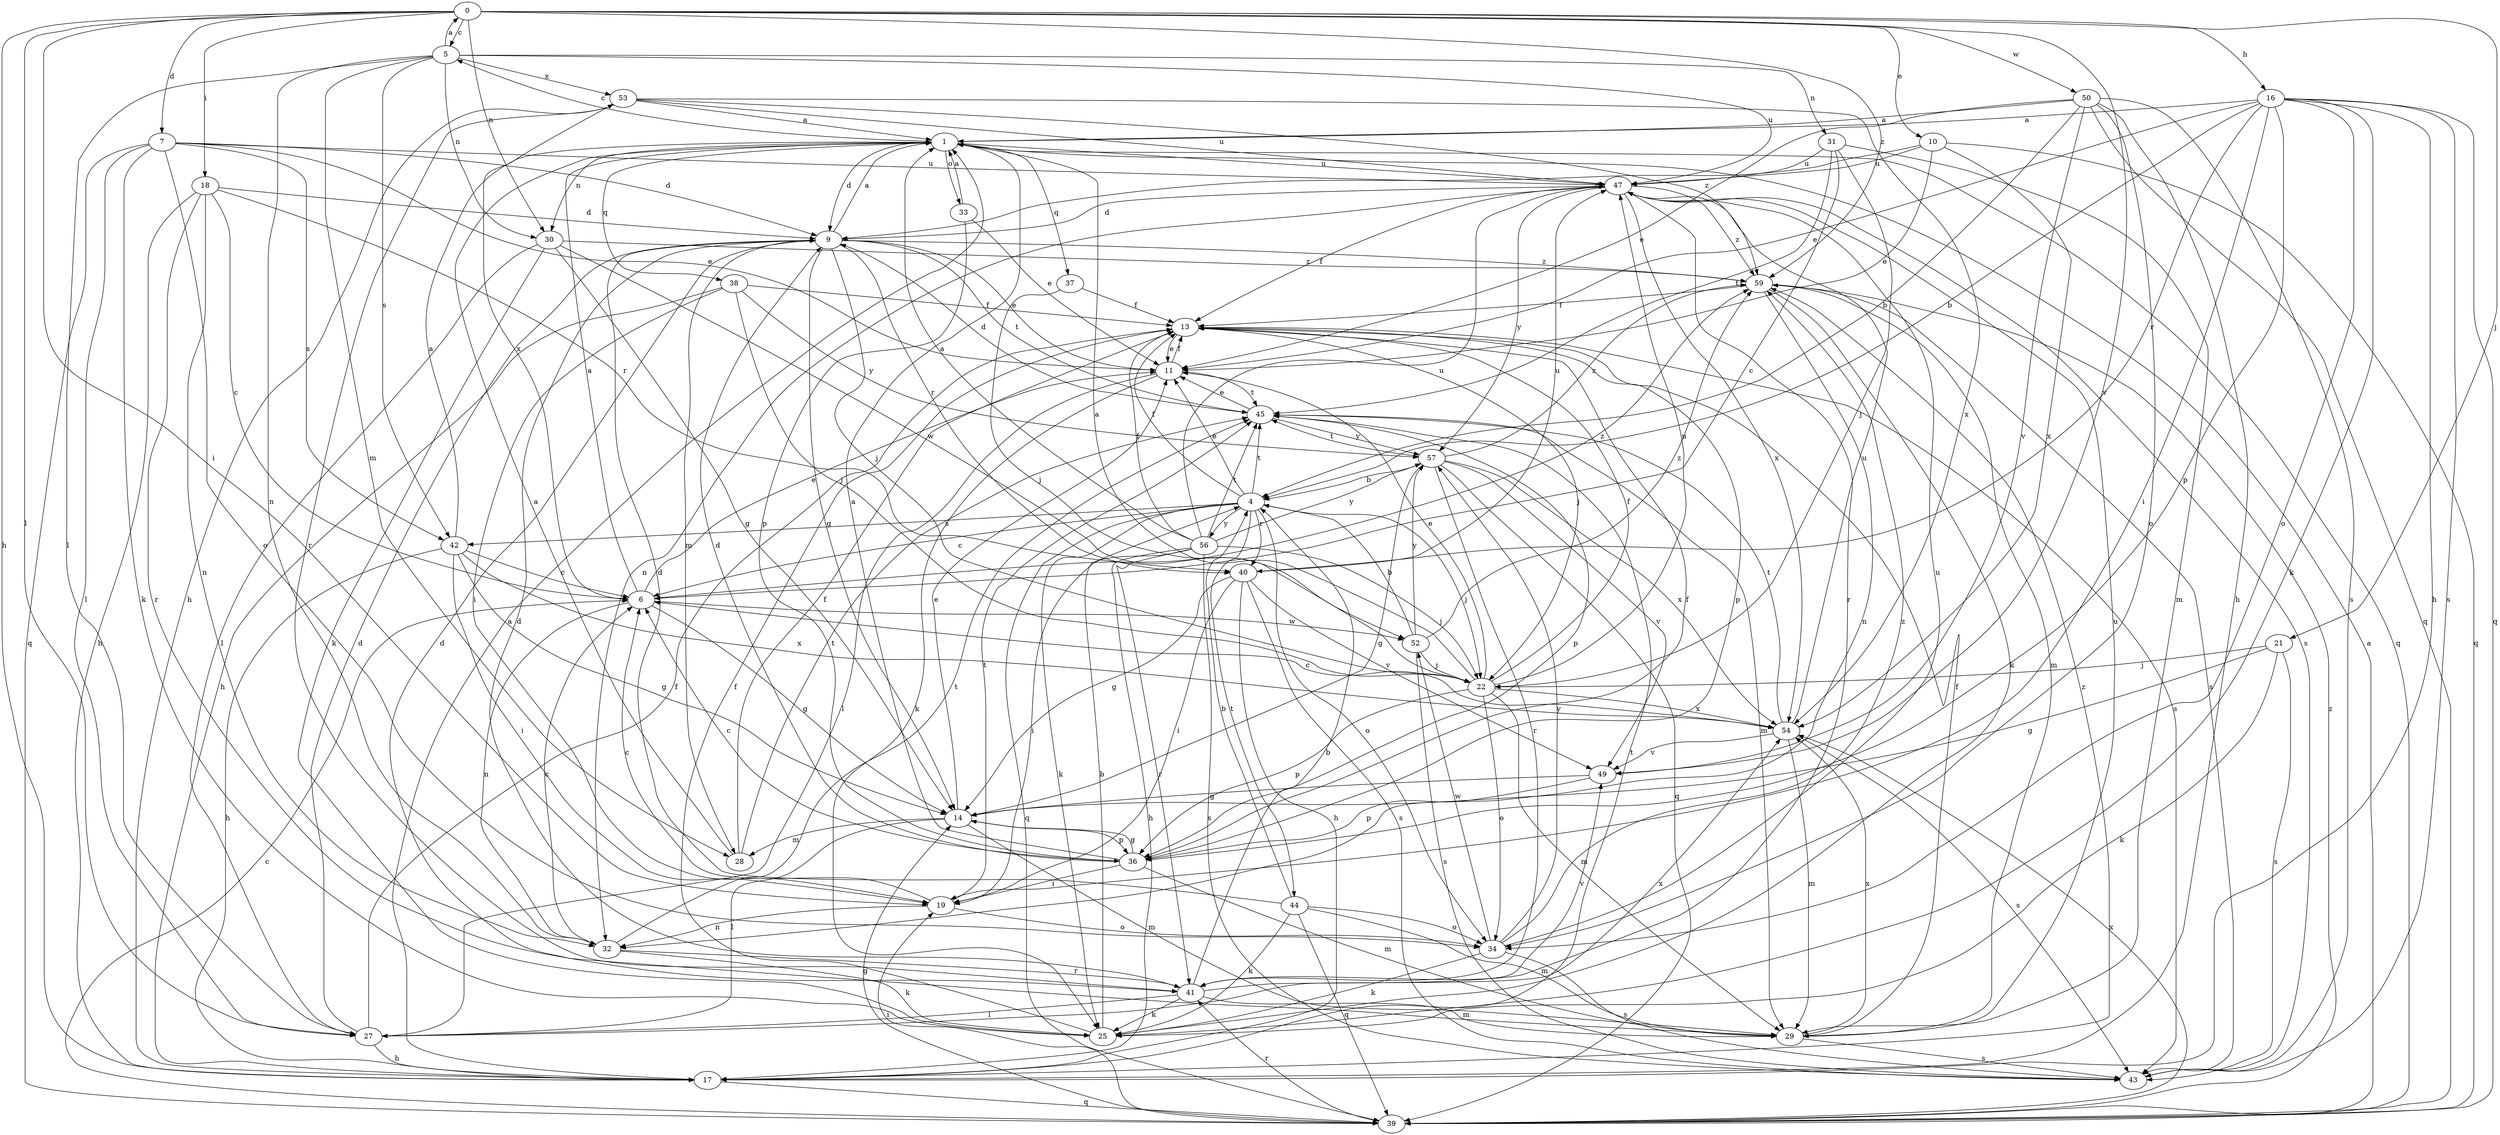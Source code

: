 strict digraph  {
0;
1;
4;
5;
6;
7;
9;
10;
11;
13;
14;
16;
17;
18;
19;
21;
22;
25;
27;
28;
29;
30;
31;
32;
33;
34;
36;
37;
38;
39;
40;
41;
42;
43;
44;
45;
47;
49;
50;
52;
53;
54;
56;
57;
59;
0 -> 5  [label=c];
0 -> 7  [label=d];
0 -> 10  [label=e];
0 -> 16  [label=h];
0 -> 17  [label=h];
0 -> 18  [label=i];
0 -> 19  [label=i];
0 -> 21  [label=j];
0 -> 27  [label=l];
0 -> 30  [label=n];
0 -> 49  [label=v];
0 -> 50  [label=w];
0 -> 59  [label=z];
1 -> 5  [label=c];
1 -> 9  [label=d];
1 -> 30  [label=n];
1 -> 33  [label=o];
1 -> 37  [label=q];
1 -> 38  [label=q];
1 -> 39  [label=q];
1 -> 47  [label=u];
4 -> 6  [label=c];
4 -> 11  [label=e];
4 -> 13  [label=f];
4 -> 22  [label=j];
4 -> 25  [label=k];
4 -> 34  [label=o];
4 -> 39  [label=q];
4 -> 40  [label=r];
4 -> 42  [label=s];
4 -> 44  [label=t];
4 -> 45  [label=t];
4 -> 56  [label=y];
5 -> 0  [label=a];
5 -> 27  [label=l];
5 -> 28  [label=m];
5 -> 30  [label=n];
5 -> 31  [label=n];
5 -> 32  [label=n];
5 -> 42  [label=s];
5 -> 47  [label=u];
5 -> 53  [label=x];
6 -> 1  [label=a];
6 -> 11  [label=e];
6 -> 14  [label=g];
6 -> 32  [label=n];
6 -> 52  [label=w];
6 -> 53  [label=x];
6 -> 59  [label=z];
7 -> 9  [label=d];
7 -> 11  [label=e];
7 -> 25  [label=k];
7 -> 27  [label=l];
7 -> 34  [label=o];
7 -> 39  [label=q];
7 -> 42  [label=s];
7 -> 47  [label=u];
9 -> 1  [label=a];
9 -> 11  [label=e];
9 -> 14  [label=g];
9 -> 22  [label=j];
9 -> 28  [label=m];
9 -> 40  [label=r];
9 -> 45  [label=t];
9 -> 59  [label=z];
10 -> 9  [label=d];
10 -> 11  [label=e];
10 -> 39  [label=q];
10 -> 47  [label=u];
10 -> 54  [label=x];
11 -> 13  [label=f];
11 -> 25  [label=k];
11 -> 27  [label=l];
11 -> 45  [label=t];
13 -> 11  [label=e];
13 -> 22  [label=j];
13 -> 36  [label=p];
13 -> 43  [label=s];
14 -> 11  [label=e];
14 -> 27  [label=l];
14 -> 28  [label=m];
14 -> 29  [label=m];
14 -> 36  [label=p];
16 -> 1  [label=a];
16 -> 4  [label=b];
16 -> 11  [label=e];
16 -> 17  [label=h];
16 -> 19  [label=i];
16 -> 25  [label=k];
16 -> 34  [label=o];
16 -> 36  [label=p];
16 -> 39  [label=q];
16 -> 40  [label=r];
16 -> 43  [label=s];
17 -> 1  [label=a];
17 -> 39  [label=q];
17 -> 45  [label=t];
17 -> 59  [label=z];
18 -> 6  [label=c];
18 -> 9  [label=d];
18 -> 17  [label=h];
18 -> 32  [label=n];
18 -> 40  [label=r];
18 -> 41  [label=r];
19 -> 6  [label=c];
19 -> 32  [label=n];
19 -> 34  [label=o];
19 -> 45  [label=t];
21 -> 14  [label=g];
21 -> 22  [label=j];
21 -> 25  [label=k];
21 -> 43  [label=s];
22 -> 1  [label=a];
22 -> 11  [label=e];
22 -> 13  [label=f];
22 -> 29  [label=m];
22 -> 34  [label=o];
22 -> 36  [label=p];
22 -> 47  [label=u];
22 -> 54  [label=x];
25 -> 4  [label=b];
25 -> 13  [label=f];
27 -> 9  [label=d];
27 -> 13  [label=f];
27 -> 17  [label=h];
27 -> 54  [label=x];
28 -> 1  [label=a];
28 -> 13  [label=f];
28 -> 45  [label=t];
29 -> 9  [label=d];
29 -> 13  [label=f];
29 -> 43  [label=s];
29 -> 47  [label=u];
29 -> 54  [label=x];
30 -> 14  [label=g];
30 -> 25  [label=k];
30 -> 27  [label=l];
30 -> 52  [label=w];
30 -> 59  [label=z];
31 -> 6  [label=c];
31 -> 22  [label=j];
31 -> 29  [label=m];
31 -> 45  [label=t];
31 -> 47  [label=u];
32 -> 6  [label=c];
32 -> 25  [label=k];
32 -> 41  [label=r];
32 -> 45  [label=t];
33 -> 1  [label=a];
33 -> 11  [label=e];
33 -> 36  [label=p];
34 -> 25  [label=k];
34 -> 43  [label=s];
34 -> 47  [label=u];
34 -> 52  [label=w];
34 -> 57  [label=y];
34 -> 59  [label=z];
36 -> 1  [label=a];
36 -> 6  [label=c];
36 -> 9  [label=d];
36 -> 13  [label=f];
36 -> 14  [label=g];
36 -> 19  [label=i];
36 -> 29  [label=m];
37 -> 13  [label=f];
37 -> 22  [label=j];
38 -> 13  [label=f];
38 -> 17  [label=h];
38 -> 19  [label=i];
38 -> 22  [label=j];
38 -> 57  [label=y];
39 -> 1  [label=a];
39 -> 6  [label=c];
39 -> 14  [label=g];
39 -> 19  [label=i];
39 -> 41  [label=r];
39 -> 54  [label=x];
39 -> 59  [label=z];
40 -> 14  [label=g];
40 -> 17  [label=h];
40 -> 19  [label=i];
40 -> 43  [label=s];
40 -> 47  [label=u];
40 -> 49  [label=v];
41 -> 4  [label=b];
41 -> 9  [label=d];
41 -> 25  [label=k];
41 -> 27  [label=l];
41 -> 29  [label=m];
41 -> 49  [label=v];
42 -> 1  [label=a];
42 -> 6  [label=c];
42 -> 14  [label=g];
42 -> 17  [label=h];
42 -> 19  [label=i];
42 -> 54  [label=x];
44 -> 4  [label=b];
44 -> 9  [label=d];
44 -> 25  [label=k];
44 -> 29  [label=m];
44 -> 34  [label=o];
44 -> 39  [label=q];
45 -> 9  [label=d];
45 -> 11  [label=e];
45 -> 29  [label=m];
45 -> 36  [label=p];
45 -> 57  [label=y];
47 -> 9  [label=d];
47 -> 13  [label=f];
47 -> 32  [label=n];
47 -> 41  [label=r];
47 -> 43  [label=s];
47 -> 54  [label=x];
47 -> 57  [label=y];
47 -> 59  [label=z];
49 -> 14  [label=g];
49 -> 36  [label=p];
50 -> 1  [label=a];
50 -> 4  [label=b];
50 -> 11  [label=e];
50 -> 17  [label=h];
50 -> 34  [label=o];
50 -> 39  [label=q];
50 -> 43  [label=s];
50 -> 49  [label=v];
52 -> 4  [label=b];
52 -> 22  [label=j];
52 -> 43  [label=s];
52 -> 57  [label=y];
52 -> 59  [label=z];
53 -> 1  [label=a];
53 -> 17  [label=h];
53 -> 41  [label=r];
53 -> 47  [label=u];
53 -> 54  [label=x];
53 -> 59  [label=z];
54 -> 6  [label=c];
54 -> 29  [label=m];
54 -> 43  [label=s];
54 -> 45  [label=t];
54 -> 47  [label=u];
54 -> 49  [label=v];
56 -> 1  [label=a];
56 -> 13  [label=f];
56 -> 17  [label=h];
56 -> 19  [label=i];
56 -> 22  [label=j];
56 -> 41  [label=r];
56 -> 43  [label=s];
56 -> 45  [label=t];
56 -> 47  [label=u];
56 -> 57  [label=y];
57 -> 4  [label=b];
57 -> 14  [label=g];
57 -> 39  [label=q];
57 -> 41  [label=r];
57 -> 45  [label=t];
57 -> 49  [label=v];
57 -> 54  [label=x];
57 -> 59  [label=z];
59 -> 13  [label=f];
59 -> 25  [label=k];
59 -> 29  [label=m];
59 -> 32  [label=n];
59 -> 43  [label=s];
}
